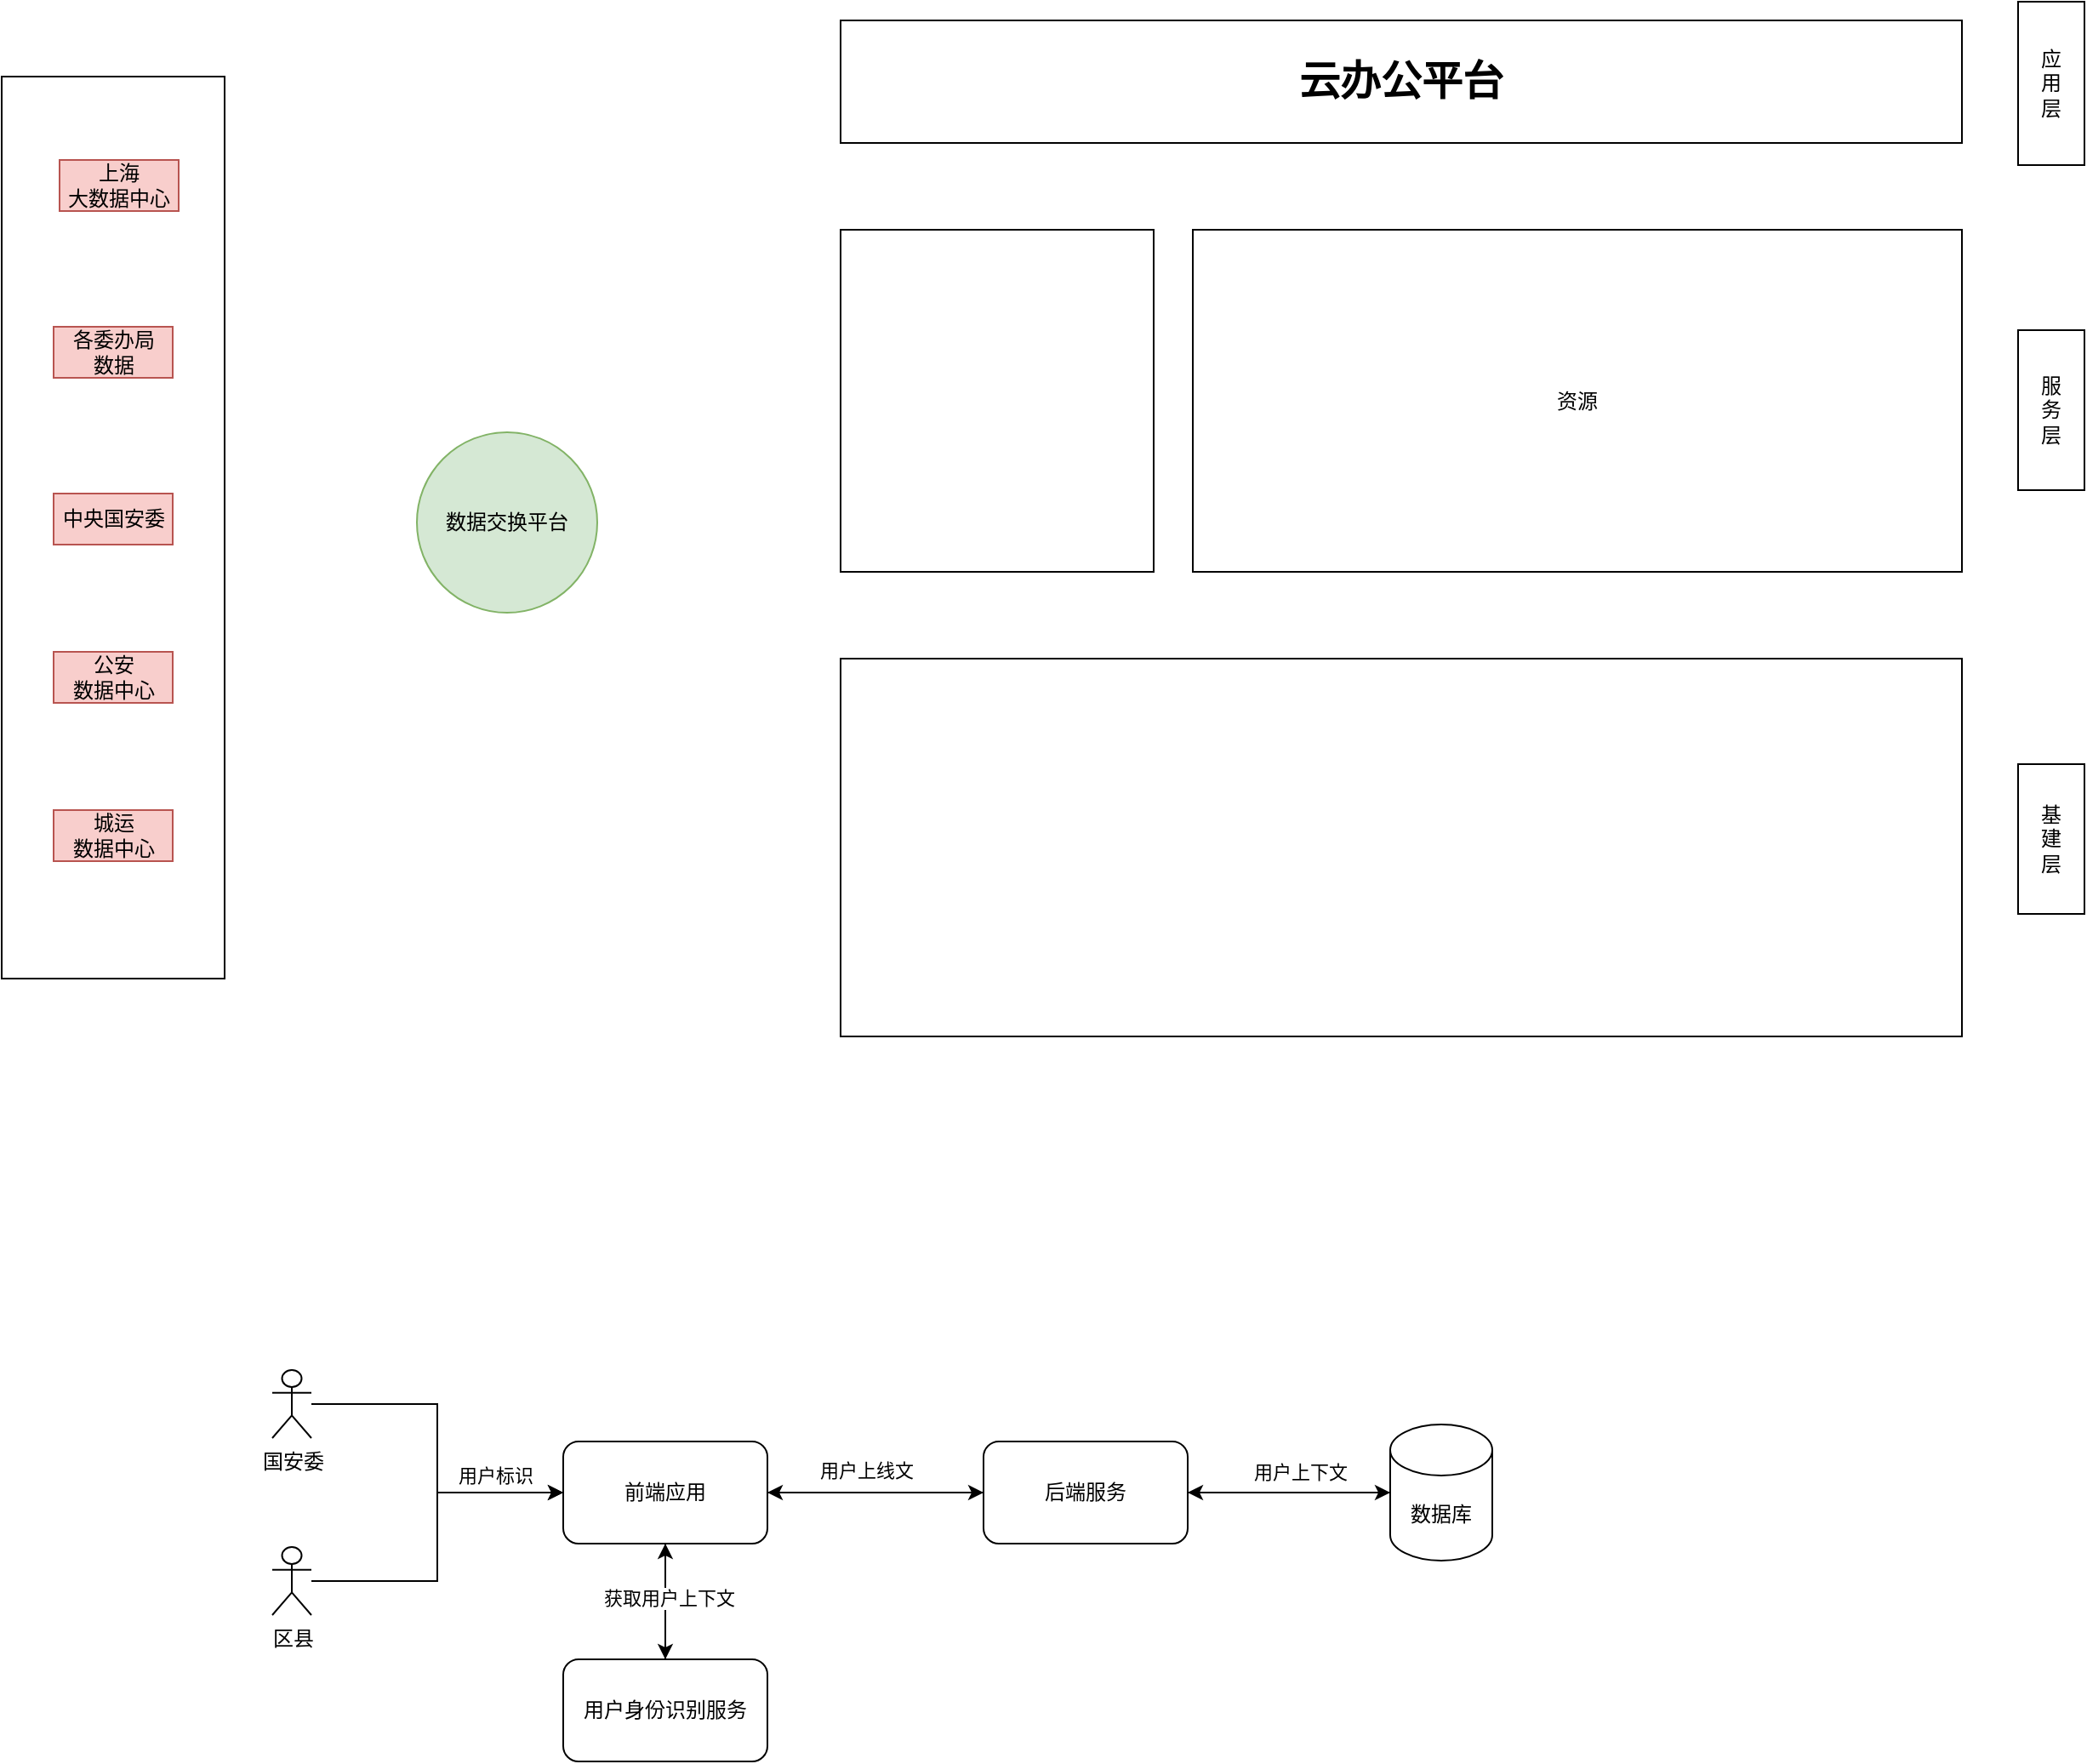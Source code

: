 <mxfile version="24.4.8" type="github">
  <diagram name="第 1 页" id="JNZC5h8VHtBQVAPpE-Nd">
    <mxGraphModel dx="1834" dy="746" grid="0" gridSize="10" guides="1" tooltips="1" connect="1" arrows="1" fold="1" page="0" pageScale="1" pageWidth="827" pageHeight="1169" math="0" shadow="0">
      <root>
        <mxCell id="0" />
        <mxCell id="1" parent="0" />
        <mxCell id="KjKv_2cIi3V1vBaqBkSm-2" value="云办公平台" style="rounded=0;whiteSpace=wrap;html=1;fontStyle=1;fontSize=24;" parent="1" vertex="1">
          <mxGeometry x="136" y="159" width="659" height="72" as="geometry" />
        </mxCell>
        <mxCell id="KjKv_2cIi3V1vBaqBkSm-3" value="资源" style="rounded=0;whiteSpace=wrap;html=1;" parent="1" vertex="1">
          <mxGeometry x="343" y="282" width="452" height="201" as="geometry" />
        </mxCell>
        <mxCell id="KjKv_2cIi3V1vBaqBkSm-4" value="" style="rounded=0;whiteSpace=wrap;html=1;" parent="1" vertex="1">
          <mxGeometry x="136" y="282" width="184" height="201" as="geometry" />
        </mxCell>
        <mxCell id="KjKv_2cIi3V1vBaqBkSm-5" value="数据交换平台" style="ellipse;whiteSpace=wrap;html=1;aspect=fixed;fillColor=#d5e8d4;strokeColor=#82b366;" parent="1" vertex="1">
          <mxGeometry x="-113" y="401" width="106" height="106" as="geometry" />
        </mxCell>
        <mxCell id="KjKv_2cIi3V1vBaqBkSm-12" style="edgeStyle=orthogonalEdgeStyle;rounded=0;orthogonalLoop=1;jettySize=auto;html=1;entryX=0;entryY=0.5;entryDx=0;entryDy=0;" parent="1" source="KjKv_2cIi3V1vBaqBkSm-6" target="KjKv_2cIi3V1vBaqBkSm-8" edge="1">
          <mxGeometry relative="1" as="geometry" />
        </mxCell>
        <mxCell id="KjKv_2cIi3V1vBaqBkSm-6" value="国安委" style="shape=umlActor;verticalLabelPosition=bottom;verticalAlign=top;html=1;outlineConnect=0;" parent="1" vertex="1">
          <mxGeometry x="-198" y="952" width="23" height="40" as="geometry" />
        </mxCell>
        <mxCell id="KjKv_2cIi3V1vBaqBkSm-13" style="edgeStyle=orthogonalEdgeStyle;rounded=0;orthogonalLoop=1;jettySize=auto;html=1;entryX=0;entryY=0.5;entryDx=0;entryDy=0;" parent="1" source="KjKv_2cIi3V1vBaqBkSm-7" target="KjKv_2cIi3V1vBaqBkSm-8" edge="1">
          <mxGeometry relative="1" as="geometry" />
        </mxCell>
        <mxCell id="KjKv_2cIi3V1vBaqBkSm-16" value="用户标识" style="edgeLabel;html=1;align=center;verticalAlign=middle;resizable=0;points=[];" parent="KjKv_2cIi3V1vBaqBkSm-13" vertex="1" connectable="0">
          <mxGeometry x="0.6" y="-4" relative="1" as="geometry">
            <mxPoint y="-14" as="offset" />
          </mxGeometry>
        </mxCell>
        <mxCell id="KjKv_2cIi3V1vBaqBkSm-7" value="区县" style="shape=umlActor;verticalLabelPosition=bottom;verticalAlign=top;html=1;outlineConnect=0;" parent="1" vertex="1">
          <mxGeometry x="-198" y="1056" width="23" height="40" as="geometry" />
        </mxCell>
        <mxCell id="KjKv_2cIi3V1vBaqBkSm-14" style="edgeStyle=orthogonalEdgeStyle;rounded=0;orthogonalLoop=1;jettySize=auto;html=1;" parent="1" source="KjKv_2cIi3V1vBaqBkSm-8" target="KjKv_2cIi3V1vBaqBkSm-9" edge="1">
          <mxGeometry relative="1" as="geometry" />
        </mxCell>
        <mxCell id="KjKv_2cIi3V1vBaqBkSm-17" value="用户上线文" style="edgeLabel;html=1;align=center;verticalAlign=middle;resizable=0;points=[];" parent="KjKv_2cIi3V1vBaqBkSm-14" vertex="1" connectable="0">
          <mxGeometry x="-0.109" relative="1" as="geometry">
            <mxPoint x="1" y="-13" as="offset" />
          </mxGeometry>
        </mxCell>
        <mxCell id="KjKv_2cIi3V1vBaqBkSm-23" style="edgeStyle=orthogonalEdgeStyle;rounded=0;orthogonalLoop=1;jettySize=auto;html=1;" parent="1" source="KjKv_2cIi3V1vBaqBkSm-8" target="KjKv_2cIi3V1vBaqBkSm-22" edge="1">
          <mxGeometry relative="1" as="geometry" />
        </mxCell>
        <mxCell id="KjKv_2cIi3V1vBaqBkSm-8" value="前端应用" style="rounded=1;whiteSpace=wrap;html=1;" parent="1" vertex="1">
          <mxGeometry x="-27" y="994" width="120" height="60" as="geometry" />
        </mxCell>
        <mxCell id="KjKv_2cIi3V1vBaqBkSm-15" style="edgeStyle=orthogonalEdgeStyle;rounded=0;orthogonalLoop=1;jettySize=auto;html=1;" parent="1" source="KjKv_2cIi3V1vBaqBkSm-9" target="KjKv_2cIi3V1vBaqBkSm-11" edge="1">
          <mxGeometry relative="1" as="geometry" />
        </mxCell>
        <mxCell id="KjKv_2cIi3V1vBaqBkSm-26" value="用户上下文" style="edgeLabel;html=1;align=center;verticalAlign=middle;resizable=0;points=[];" parent="KjKv_2cIi3V1vBaqBkSm-15" vertex="1" connectable="0">
          <mxGeometry x="0.102" y="2" relative="1" as="geometry">
            <mxPoint y="-10" as="offset" />
          </mxGeometry>
        </mxCell>
        <mxCell id="KjKv_2cIi3V1vBaqBkSm-18" style="edgeStyle=orthogonalEdgeStyle;rounded=0;orthogonalLoop=1;jettySize=auto;html=1;entryX=1;entryY=0.5;entryDx=0;entryDy=0;" parent="1" source="KjKv_2cIi3V1vBaqBkSm-9" target="KjKv_2cIi3V1vBaqBkSm-8" edge="1">
          <mxGeometry relative="1" as="geometry" />
        </mxCell>
        <mxCell id="KjKv_2cIi3V1vBaqBkSm-9" value="后端服务" style="rounded=1;whiteSpace=wrap;html=1;" parent="1" vertex="1">
          <mxGeometry x="220" y="994" width="120" height="60" as="geometry" />
        </mxCell>
        <mxCell id="KjKv_2cIi3V1vBaqBkSm-27" style="edgeStyle=orthogonalEdgeStyle;rounded=0;orthogonalLoop=1;jettySize=auto;html=1;entryX=1;entryY=0.5;entryDx=0;entryDy=0;" parent="1" source="KjKv_2cIi3V1vBaqBkSm-11" target="KjKv_2cIi3V1vBaqBkSm-9" edge="1">
          <mxGeometry relative="1" as="geometry" />
        </mxCell>
        <mxCell id="KjKv_2cIi3V1vBaqBkSm-11" value="数据库" style="shape=cylinder3;whiteSpace=wrap;html=1;boundedLbl=1;backgroundOutline=1;size=15;" parent="1" vertex="1">
          <mxGeometry x="459" y="984" width="60" height="80" as="geometry" />
        </mxCell>
        <mxCell id="KjKv_2cIi3V1vBaqBkSm-24" style="edgeStyle=orthogonalEdgeStyle;rounded=0;orthogonalLoop=1;jettySize=auto;html=1;entryX=0.5;entryY=1;entryDx=0;entryDy=0;" parent="1" source="KjKv_2cIi3V1vBaqBkSm-22" target="KjKv_2cIi3V1vBaqBkSm-8" edge="1">
          <mxGeometry relative="1" as="geometry" />
        </mxCell>
        <mxCell id="KjKv_2cIi3V1vBaqBkSm-25" value="获取用户上下文" style="edgeLabel;html=1;align=center;verticalAlign=middle;resizable=0;points=[];" parent="KjKv_2cIi3V1vBaqBkSm-24" vertex="1" connectable="0">
          <mxGeometry x="0.059" y="-2" relative="1" as="geometry">
            <mxPoint as="offset" />
          </mxGeometry>
        </mxCell>
        <mxCell id="KjKv_2cIi3V1vBaqBkSm-22" value="用户身份识别服务" style="rounded=1;whiteSpace=wrap;html=1;" parent="1" vertex="1">
          <mxGeometry x="-27" y="1122" width="120" height="60" as="geometry" />
        </mxCell>
        <mxCell id="4A_WY00AXrzQRWVBLWzA-1" value="" style="rounded=0;whiteSpace=wrap;html=1;" vertex="1" parent="1">
          <mxGeometry x="-357" y="192" width="131" height="530" as="geometry" />
        </mxCell>
        <mxCell id="4A_WY00AXrzQRWVBLWzA-4" value="中央国安委" style="text;html=1;align=center;verticalAlign=middle;whiteSpace=wrap;rounded=0;fillColor=#f8cecc;strokeColor=#b85450;" vertex="1" parent="1">
          <mxGeometry x="-326.5" y="437" width="70" height="30" as="geometry" />
        </mxCell>
        <mxCell id="4A_WY00AXrzQRWVBLWzA-6" value="各委办局&lt;div&gt;数据&lt;/div&gt;" style="text;html=1;align=center;verticalAlign=middle;whiteSpace=wrap;rounded=0;fillColor=#f8cecc;strokeColor=#b85450;" vertex="1" parent="1">
          <mxGeometry x="-326.5" y="339" width="70" height="30" as="geometry" />
        </mxCell>
        <mxCell id="4A_WY00AXrzQRWVBLWzA-7" value="上海&lt;div&gt;大数据中心&lt;/div&gt;" style="text;html=1;align=center;verticalAlign=middle;whiteSpace=wrap;rounded=0;fillColor=#f8cecc;strokeColor=#b85450;" vertex="1" parent="1">
          <mxGeometry x="-323" y="241" width="70" height="30" as="geometry" />
        </mxCell>
        <mxCell id="4A_WY00AXrzQRWVBLWzA-8" value="公安&lt;div&gt;数据中心&lt;/div&gt;" style="text;html=1;align=center;verticalAlign=middle;whiteSpace=wrap;rounded=0;fillColor=#f8cecc;strokeColor=#b85450;" vertex="1" parent="1">
          <mxGeometry x="-326.5" y="530" width="70" height="30" as="geometry" />
        </mxCell>
        <mxCell id="4A_WY00AXrzQRWVBLWzA-9" value="城运&lt;div&gt;数据中心&lt;/div&gt;" style="text;html=1;align=center;verticalAlign=middle;whiteSpace=wrap;rounded=0;fillColor=#f8cecc;strokeColor=#b85450;" vertex="1" parent="1">
          <mxGeometry x="-326.5" y="623" width="70" height="30" as="geometry" />
        </mxCell>
        <mxCell id="4A_WY00AXrzQRWVBLWzA-11" value="" style="rounded=0;whiteSpace=wrap;html=1;" vertex="1" parent="1">
          <mxGeometry x="136" y="534" width="659" height="222" as="geometry" />
        </mxCell>
        <mxCell id="4A_WY00AXrzQRWVBLWzA-12" value="应&lt;div&gt;用&lt;br&gt;层&lt;/div&gt;" style="rounded=0;whiteSpace=wrap;html=1;" vertex="1" parent="1">
          <mxGeometry x="828" y="148" width="39" height="96" as="geometry" />
        </mxCell>
        <mxCell id="4A_WY00AXrzQRWVBLWzA-13" value="服&lt;div&gt;务&lt;/div&gt;&lt;div&gt;层&lt;/div&gt;" style="rounded=0;whiteSpace=wrap;html=1;" vertex="1" parent="1">
          <mxGeometry x="828" y="341" width="39" height="94" as="geometry" />
        </mxCell>
        <mxCell id="4A_WY00AXrzQRWVBLWzA-14" value="基&lt;div&gt;建&lt;/div&gt;&lt;div&gt;层&lt;/div&gt;" style="rounded=0;whiteSpace=wrap;html=1;" vertex="1" parent="1">
          <mxGeometry x="828" y="596" width="39" height="88" as="geometry" />
        </mxCell>
      </root>
    </mxGraphModel>
  </diagram>
</mxfile>
